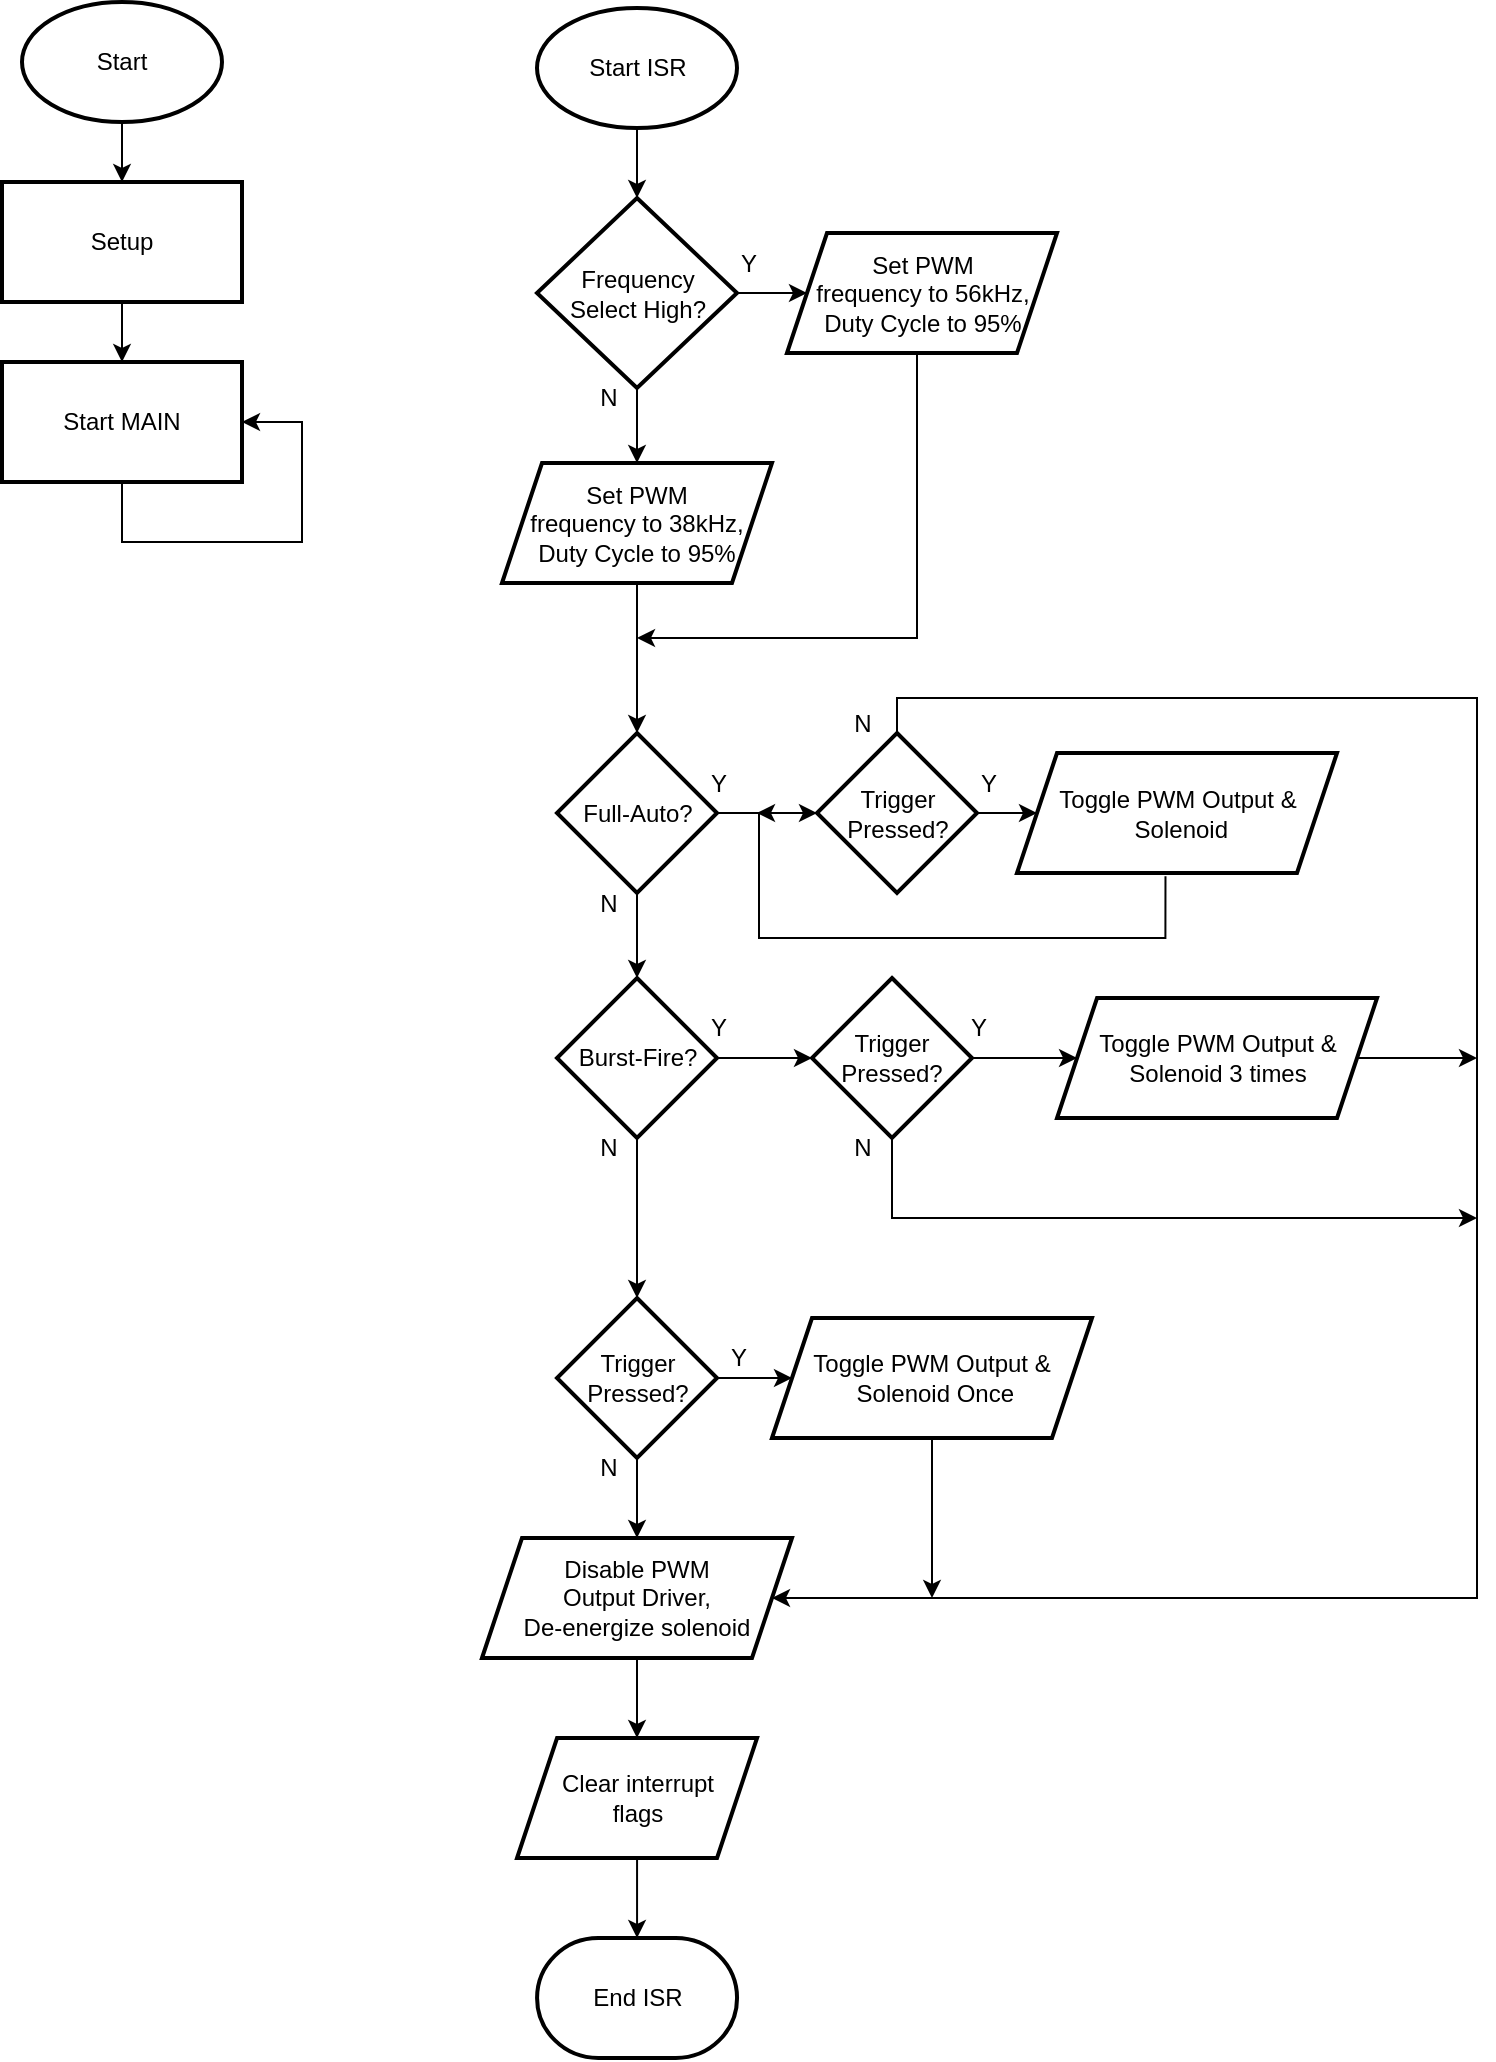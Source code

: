 <mxfile version="25.0.3">
  <diagram name="Page-1" id="4b6Hf6bp0aui97SbbCGH">
    <mxGraphModel grid="1" page="1" gridSize="10" guides="1" tooltips="1" connect="1" arrows="1" fold="1" pageScale="1" pageWidth="850" pageHeight="1100" math="0" shadow="0">
      <root>
        <mxCell id="0" />
        <mxCell id="1" parent="0" />
        <mxCell id="UbgbNVWz8KxydePqNQiI-3" value="" style="edgeStyle=orthogonalEdgeStyle;rounded=0;orthogonalLoop=1;jettySize=auto;html=1;" edge="1" parent="1" source="UbgbNVWz8KxydePqNQiI-1" target="UbgbNVWz8KxydePqNQiI-2">
          <mxGeometry relative="1" as="geometry" />
        </mxCell>
        <mxCell id="UbgbNVWz8KxydePqNQiI-1" value="Start" style="strokeWidth=2;html=1;shape=mxgraph.flowchart.start_1;whiteSpace=wrap;" vertex="1" parent="1">
          <mxGeometry x="-810" y="35" width="100" height="60" as="geometry" />
        </mxCell>
        <mxCell id="UbgbNVWz8KxydePqNQiI-5" value="" style="edgeStyle=orthogonalEdgeStyle;rounded=0;orthogonalLoop=1;jettySize=auto;html=1;" edge="1" parent="1" source="UbgbNVWz8KxydePqNQiI-2" target="UbgbNVWz8KxydePqNQiI-4">
          <mxGeometry relative="1" as="geometry" />
        </mxCell>
        <mxCell id="UbgbNVWz8KxydePqNQiI-2" value="Setup" style="whiteSpace=wrap;html=1;strokeWidth=2;" vertex="1" parent="1">
          <mxGeometry x="-820" y="125" width="120" height="60" as="geometry" />
        </mxCell>
        <mxCell id="UbgbNVWz8KxydePqNQiI-6" style="edgeStyle=orthogonalEdgeStyle;rounded=0;orthogonalLoop=1;jettySize=auto;html=1;entryX=1;entryY=0.5;entryDx=0;entryDy=0;" edge="1" parent="1" source="UbgbNVWz8KxydePqNQiI-4" target="UbgbNVWz8KxydePqNQiI-4">
          <mxGeometry relative="1" as="geometry">
            <mxPoint x="-670" y="205" as="targetPoint" />
            <Array as="points">
              <mxPoint x="-760" y="305" />
              <mxPoint x="-670" y="305" />
              <mxPoint x="-670" y="245" />
            </Array>
          </mxGeometry>
        </mxCell>
        <mxCell id="UbgbNVWz8KxydePqNQiI-4" value="Start MAIN" style="whiteSpace=wrap;html=1;strokeWidth=2;" vertex="1" parent="1">
          <mxGeometry x="-820" y="215" width="120" height="60" as="geometry" />
        </mxCell>
        <mxCell id="UbgbNVWz8KxydePqNQiI-9" value="" style="edgeStyle=orthogonalEdgeStyle;rounded=0;orthogonalLoop=1;jettySize=auto;html=1;" edge="1" parent="1" source="UbgbNVWz8KxydePqNQiI-7" target="UbgbNVWz8KxydePqNQiI-8">
          <mxGeometry relative="1" as="geometry" />
        </mxCell>
        <mxCell id="UbgbNVWz8KxydePqNQiI-7" value="Start ISR" style="strokeWidth=2;html=1;shape=mxgraph.flowchart.start_1;whiteSpace=wrap;" vertex="1" parent="1">
          <mxGeometry x="-552.5" y="38" width="100" height="60" as="geometry" />
        </mxCell>
        <mxCell id="UbgbNVWz8KxydePqNQiI-11" value="" style="edgeStyle=orthogonalEdgeStyle;rounded=0;orthogonalLoop=1;jettySize=auto;html=1;" edge="1" parent="1" source="UbgbNVWz8KxydePqNQiI-8" target="UbgbNVWz8KxydePqNQiI-10">
          <mxGeometry relative="1" as="geometry" />
        </mxCell>
        <mxCell id="UbgbNVWz8KxydePqNQiI-13" value="" style="edgeStyle=orthogonalEdgeStyle;rounded=0;orthogonalLoop=1;jettySize=auto;html=1;" edge="1" parent="1" source="UbgbNVWz8KxydePqNQiI-8" target="UbgbNVWz8KxydePqNQiI-12">
          <mxGeometry relative="1" as="geometry" />
        </mxCell>
        <mxCell id="UbgbNVWz8KxydePqNQiI-8" value="Frequency&lt;div&gt;Select High?&lt;/div&gt;" style="rhombus;whiteSpace=wrap;html=1;strokeWidth=2;" vertex="1" parent="1">
          <mxGeometry x="-552.5" y="133" width="100" height="95" as="geometry" />
        </mxCell>
        <mxCell id="UbgbNVWz8KxydePqNQiI-17" value="" style="edgeStyle=orthogonalEdgeStyle;rounded=0;orthogonalLoop=1;jettySize=auto;html=1;exitX=0.5;exitY=1;exitDx=0;exitDy=0;" edge="1" parent="1" source="UbgbNVWz8KxydePqNQiI-10" target="UbgbNVWz8KxydePqNQiI-16">
          <mxGeometry relative="1" as="geometry">
            <mxPoint x="-502.5" y="370.5" as="sourcePoint" />
          </mxGeometry>
        </mxCell>
        <mxCell id="UbgbNVWz8KxydePqNQiI-10" value="Set PWM&lt;div&gt;frequency to 38kHz,&lt;/div&gt;&lt;div&gt;Duty Cycle to 95%&lt;/div&gt;" style="shape=parallelogram;perimeter=parallelogramPerimeter;whiteSpace=wrap;html=1;fixedSize=1;strokeWidth=2;" vertex="1" parent="1">
          <mxGeometry x="-570" y="265.5" width="135" height="60" as="geometry" />
        </mxCell>
        <mxCell id="detruE3mqIv80y11Yhen-1" style="edgeStyle=orthogonalEdgeStyle;rounded=0;orthogonalLoop=1;jettySize=auto;html=1;" edge="1" parent="1" source="UbgbNVWz8KxydePqNQiI-12">
          <mxGeometry relative="1" as="geometry">
            <mxPoint x="-502.5" y="353" as="targetPoint" />
            <Array as="points">
              <mxPoint x="-362.5" y="353" />
              <mxPoint x="-502.5" y="353" />
            </Array>
          </mxGeometry>
        </mxCell>
        <mxCell id="UbgbNVWz8KxydePqNQiI-12" value="Set PWM&lt;div&gt;frequency to 56kHz,&lt;/div&gt;&lt;div&gt;Duty Cycle to 95%&lt;/div&gt;" style="shape=parallelogram;perimeter=parallelogramPerimeter;whiteSpace=wrap;html=1;fixedSize=1;strokeWidth=2;" vertex="1" parent="1">
          <mxGeometry x="-427.5" y="150.5" width="135" height="60" as="geometry" />
        </mxCell>
        <mxCell id="UbgbNVWz8KxydePqNQiI-14" value="N" style="text;html=1;align=center;verticalAlign=middle;resizable=0;points=[];autosize=1;strokeColor=none;fillColor=none;" vertex="1" parent="1">
          <mxGeometry x="-532.5" y="218" width="30" height="30" as="geometry" />
        </mxCell>
        <mxCell id="UbgbNVWz8KxydePqNQiI-15" value="Y" style="text;html=1;align=center;verticalAlign=middle;resizable=0;points=[];autosize=1;strokeColor=none;fillColor=none;" vertex="1" parent="1">
          <mxGeometry x="-462.5" y="150.5" width="30" height="30" as="geometry" />
        </mxCell>
        <mxCell id="UbgbNVWz8KxydePqNQiI-19" value="" style="edgeStyle=orthogonalEdgeStyle;rounded=0;orthogonalLoop=1;jettySize=auto;html=1;" edge="1" parent="1" source="UbgbNVWz8KxydePqNQiI-16" target="UbgbNVWz8KxydePqNQiI-18">
          <mxGeometry relative="1" as="geometry" />
        </mxCell>
        <mxCell id="UbgbNVWz8KxydePqNQiI-45" value="" style="edgeStyle=orthogonalEdgeStyle;rounded=0;orthogonalLoop=1;jettySize=auto;html=1;" edge="1" parent="1" source="UbgbNVWz8KxydePqNQiI-16" target="UbgbNVWz8KxydePqNQiI-44">
          <mxGeometry relative="1" as="geometry" />
        </mxCell>
        <mxCell id="UbgbNVWz8KxydePqNQiI-16" value="Full-Auto?" style="rhombus;whiteSpace=wrap;html=1;strokeWidth=2;" vertex="1" parent="1">
          <mxGeometry x="-542.5" y="400.5" width="80" height="80" as="geometry" />
        </mxCell>
        <mxCell id="detruE3mqIv80y11Yhen-4" style="edgeStyle=orthogonalEdgeStyle;rounded=0;orthogonalLoop=1;jettySize=auto;html=1;entryX=0;entryY=0.5;entryDx=0;entryDy=0;" edge="1" parent="1" source="UbgbNVWz8KxydePqNQiI-18" target="UbgbNVWz8KxydePqNQiI-24">
          <mxGeometry relative="1" as="geometry" />
        </mxCell>
        <mxCell id="detruE3mqIv80y11Yhen-15" style="edgeStyle=orthogonalEdgeStyle;rounded=0;orthogonalLoop=1;jettySize=auto;html=1;entryX=1;entryY=0.5;entryDx=0;entryDy=0;" edge="1" parent="1" source="UbgbNVWz8KxydePqNQiI-18" target="UbgbNVWz8KxydePqNQiI-124">
          <mxGeometry relative="1" as="geometry">
            <Array as="points">
              <mxPoint x="-372.5" y="383" />
              <mxPoint x="-82.5" y="383" />
              <mxPoint x="-82.5" y="833" />
            </Array>
          </mxGeometry>
        </mxCell>
        <mxCell id="UbgbNVWz8KxydePqNQiI-18" value="Trigger&lt;div&gt;Pressed?&lt;/div&gt;" style="rhombus;whiteSpace=wrap;html=1;strokeWidth=2;" vertex="1" parent="1">
          <mxGeometry x="-412.5" y="400.5" width="80" height="80" as="geometry" />
        </mxCell>
        <mxCell id="detruE3mqIv80y11Yhen-3" style="edgeStyle=orthogonalEdgeStyle;rounded=0;orthogonalLoop=1;jettySize=auto;html=1;exitX=0.464;exitY=1.027;exitDx=0;exitDy=0;exitPerimeter=0;" edge="1" parent="1" source="UbgbNVWz8KxydePqNQiI-24">
          <mxGeometry relative="1" as="geometry">
            <mxPoint x="-442.5" y="440.5" as="targetPoint" />
            <Array as="points">
              <mxPoint x="-238.5" y="503" />
              <mxPoint x="-441.5" y="503" />
              <mxPoint x="-441.5" y="441" />
            </Array>
          </mxGeometry>
        </mxCell>
        <mxCell id="UbgbNVWz8KxydePqNQiI-24" value="Toggle PWM Output &amp;amp;&lt;div&gt;&amp;nbsp;Solenoid&lt;/div&gt;" style="shape=parallelogram;perimeter=parallelogramPerimeter;whiteSpace=wrap;html=1;fixedSize=1;strokeWidth=2;" vertex="1" parent="1">
          <mxGeometry x="-312.5" y="410.5" width="160" height="60" as="geometry" />
        </mxCell>
        <mxCell id="UbgbNVWz8KxydePqNQiI-35" value="Y" style="text;html=1;align=center;verticalAlign=middle;resizable=0;points=[];autosize=1;strokeColor=none;fillColor=none;" vertex="1" parent="1">
          <mxGeometry x="-342.5" y="410.5" width="30" height="30" as="geometry" />
        </mxCell>
        <mxCell id="UbgbNVWz8KxydePqNQiI-36" value="Y" style="text;html=1;align=center;verticalAlign=middle;resizable=0;points=[];autosize=1;strokeColor=none;fillColor=none;" vertex="1" parent="1">
          <mxGeometry x="-477.5" y="410.5" width="30" height="30" as="geometry" />
        </mxCell>
        <mxCell id="UbgbNVWz8KxydePqNQiI-43" value="N" style="text;html=1;align=center;verticalAlign=middle;resizable=0;points=[];autosize=1;strokeColor=none;fillColor=none;" vertex="1" parent="1">
          <mxGeometry x="-405" y="380.5" width="30" height="30" as="geometry" />
        </mxCell>
        <mxCell id="UbgbNVWz8KxydePqNQiI-109" value="" style="edgeStyle=orthogonalEdgeStyle;rounded=0;orthogonalLoop=1;jettySize=auto;html=1;entryX=0.5;entryY=0;entryDx=0;entryDy=0;" edge="1" parent="1" source="UbgbNVWz8KxydePqNQiI-44" target="UbgbNVWz8KxydePqNQiI-108">
          <mxGeometry relative="1" as="geometry" />
        </mxCell>
        <mxCell id="detruE3mqIv80y11Yhen-12" style="edgeStyle=orthogonalEdgeStyle;rounded=0;orthogonalLoop=1;jettySize=auto;html=1;entryX=0;entryY=0.5;entryDx=0;entryDy=0;exitX=1;exitY=0.5;exitDx=0;exitDy=0;" edge="1" parent="1" source="UbgbNVWz8KxydePqNQiI-44" target="UbgbNVWz8KxydePqNQiI-46">
          <mxGeometry relative="1" as="geometry">
            <mxPoint x="-460.0" y="553" as="sourcePoint" />
          </mxGeometry>
        </mxCell>
        <mxCell id="UbgbNVWz8KxydePqNQiI-44" value="Burst-Fire?" style="rhombus;whiteSpace=wrap;html=1;strokeWidth=2;" vertex="1" parent="1">
          <mxGeometry x="-542.5" y="523" width="80" height="80" as="geometry" />
        </mxCell>
        <mxCell id="detruE3mqIv80y11Yhen-7" style="edgeStyle=orthogonalEdgeStyle;rounded=0;orthogonalLoop=1;jettySize=auto;html=1;" edge="1" parent="1" source="UbgbNVWz8KxydePqNQiI-46">
          <mxGeometry relative="1" as="geometry">
            <mxPoint x="-82.5" y="643" as="targetPoint" />
            <Array as="points">
              <mxPoint x="-374.5" y="643" />
            </Array>
          </mxGeometry>
        </mxCell>
        <mxCell id="detruE3mqIv80y11Yhen-11" style="edgeStyle=orthogonalEdgeStyle;rounded=0;orthogonalLoop=1;jettySize=auto;html=1;entryX=0;entryY=0.5;entryDx=0;entryDy=0;" edge="1" parent="1" source="UbgbNVWz8KxydePqNQiI-46" target="detruE3mqIv80y11Yhen-8">
          <mxGeometry relative="1" as="geometry" />
        </mxCell>
        <mxCell id="UbgbNVWz8KxydePqNQiI-46" value="Trigger&lt;div&gt;Pressed?&lt;/div&gt;" style="rhombus;whiteSpace=wrap;html=1;strokeWidth=2;" vertex="1" parent="1">
          <mxGeometry x="-415" y="523" width="80" height="80" as="geometry" />
        </mxCell>
        <mxCell id="UbgbNVWz8KxydePqNQiI-113" value="" style="edgeStyle=orthogonalEdgeStyle;rounded=0;orthogonalLoop=1;jettySize=auto;html=1;entryX=0;entryY=0.5;entryDx=0;entryDy=0;" edge="1" parent="1" source="UbgbNVWz8KxydePqNQiI-108" target="detruE3mqIv80y11Yhen-14">
          <mxGeometry relative="1" as="geometry">
            <mxPoint x="-427.5" y="723.0" as="targetPoint" />
          </mxGeometry>
        </mxCell>
        <mxCell id="UbgbNVWz8KxydePqNQiI-108" value="Trigger&lt;div&gt;Pressed?&lt;/div&gt;" style="rhombus;whiteSpace=wrap;html=1;strokeWidth=2;" vertex="1" parent="1">
          <mxGeometry x="-542.5" y="683" width="80" height="80" as="geometry" />
        </mxCell>
        <mxCell id="UbgbNVWz8KxydePqNQiI-131" value="" style="edgeStyle=orthogonalEdgeStyle;rounded=0;orthogonalLoop=1;jettySize=auto;html=1;" edge="1" parent="1" source="UbgbNVWz8KxydePqNQiI-124" target="UbgbNVWz8KxydePqNQiI-130">
          <mxGeometry relative="1" as="geometry" />
        </mxCell>
        <mxCell id="UbgbNVWz8KxydePqNQiI-124" value="Disable PWM&lt;div&gt;Output Driver,&lt;div&gt;De-energize solenoid&lt;/div&gt;&lt;/div&gt;" style="shape=parallelogram;perimeter=parallelogramPerimeter;whiteSpace=wrap;html=1;fixedSize=1;strokeWidth=2;" vertex="1" parent="1">
          <mxGeometry x="-580" y="803" width="155" height="60" as="geometry" />
        </mxCell>
        <mxCell id="UbgbNVWz8KxydePqNQiI-134" value="" style="edgeStyle=orthogonalEdgeStyle;rounded=0;orthogonalLoop=1;jettySize=auto;html=1;" edge="1" parent="1" source="UbgbNVWz8KxydePqNQiI-130" target="UbgbNVWz8KxydePqNQiI-133">
          <mxGeometry relative="1" as="geometry" />
        </mxCell>
        <mxCell id="UbgbNVWz8KxydePqNQiI-130" value="Clear interrupt&lt;div&gt;flags&lt;/div&gt;" style="shape=parallelogram;perimeter=parallelogramPerimeter;whiteSpace=wrap;html=1;fixedSize=1;strokeWidth=2;" vertex="1" parent="1">
          <mxGeometry x="-562.47" y="903" width="120" height="60" as="geometry" />
        </mxCell>
        <mxCell id="UbgbNVWz8KxydePqNQiI-133" value="End ISR" style="strokeWidth=2;html=1;shape=mxgraph.flowchart.terminator;whiteSpace=wrap;" vertex="1" parent="1">
          <mxGeometry x="-552.47" y="1003" width="100" height="60" as="geometry" />
        </mxCell>
        <mxCell id="UbgbNVWz8KxydePqNQiI-136" value="Y" style="text;html=1;align=center;verticalAlign=middle;resizable=0;points=[];autosize=1;strokeColor=none;fillColor=none;" vertex="1" parent="1">
          <mxGeometry x="-467.5" y="698" width="30" height="30" as="geometry" />
        </mxCell>
        <mxCell id="UbgbNVWz8KxydePqNQiI-137" value="N" style="text;html=1;align=center;verticalAlign=middle;resizable=0;points=[];autosize=1;strokeColor=none;fillColor=none;" vertex="1" parent="1">
          <mxGeometry x="-532.5" y="753" width="30" height="30" as="geometry" />
        </mxCell>
        <mxCell id="UbgbNVWz8KxydePqNQiI-139" value="N" style="text;html=1;align=center;verticalAlign=middle;resizable=0;points=[];autosize=1;strokeColor=none;fillColor=none;" vertex="1" parent="1">
          <mxGeometry x="-405" y="593" width="30" height="30" as="geometry" />
        </mxCell>
        <mxCell id="UbgbNVWz8KxydePqNQiI-142" value="N" style="text;html=1;align=center;verticalAlign=middle;resizable=0;points=[];autosize=1;strokeColor=none;fillColor=none;" vertex="1" parent="1">
          <mxGeometry x="-532.5" y="593" width="30" height="30" as="geometry" />
        </mxCell>
        <mxCell id="UbgbNVWz8KxydePqNQiI-143" value="N" style="text;html=1;align=center;verticalAlign=middle;resizable=0;points=[];autosize=1;strokeColor=none;fillColor=none;" vertex="1" parent="1">
          <mxGeometry x="-532.5" y="470.5" width="30" height="30" as="geometry" />
        </mxCell>
        <mxCell id="UbgbNVWz8KxydePqNQiI-145" value="Y" style="text;html=1;align=center;verticalAlign=middle;resizable=0;points=[];autosize=1;strokeColor=none;fillColor=none;" vertex="1" parent="1">
          <mxGeometry x="-347.5" y="533" width="30" height="30" as="geometry" />
        </mxCell>
        <mxCell id="UbgbNVWz8KxydePqNQiI-146" value="Y" style="text;html=1;align=center;verticalAlign=middle;resizable=0;points=[];autosize=1;strokeColor=none;fillColor=none;" vertex="1" parent="1">
          <mxGeometry x="-477.5" y="533" width="30" height="30" as="geometry" />
        </mxCell>
        <mxCell id="detruE3mqIv80y11Yhen-13" style="edgeStyle=orthogonalEdgeStyle;rounded=0;orthogonalLoop=1;jettySize=auto;html=1;" edge="1" parent="1" source="detruE3mqIv80y11Yhen-8">
          <mxGeometry relative="1" as="geometry">
            <mxPoint x="-82.5" y="563" as="targetPoint" />
          </mxGeometry>
        </mxCell>
        <mxCell id="detruE3mqIv80y11Yhen-8" value="Toggle PWM Output &amp;amp; Solenoid 3 times" style="shape=parallelogram;perimeter=parallelogramPerimeter;whiteSpace=wrap;html=1;fixedSize=1;strokeWidth=2;" vertex="1" parent="1">
          <mxGeometry x="-292.47" y="533" width="160" height="60" as="geometry" />
        </mxCell>
        <mxCell id="detruE3mqIv80y11Yhen-17" style="edgeStyle=orthogonalEdgeStyle;rounded=0;orthogonalLoop=1;jettySize=auto;html=1;" edge="1" parent="1" source="detruE3mqIv80y11Yhen-14">
          <mxGeometry relative="1" as="geometry">
            <mxPoint x="-355" y="833" as="targetPoint" />
          </mxGeometry>
        </mxCell>
        <mxCell id="detruE3mqIv80y11Yhen-14" value="Toggle PWM Output &amp;amp;&lt;div&gt;&amp;nbsp;Solenoid Once&lt;/div&gt;" style="shape=parallelogram;perimeter=parallelogramPerimeter;whiteSpace=wrap;html=1;fixedSize=1;strokeWidth=2;" vertex="1" parent="1">
          <mxGeometry x="-435" y="693" width="160" height="60" as="geometry" />
        </mxCell>
        <mxCell id="detruE3mqIv80y11Yhen-16" style="edgeStyle=orthogonalEdgeStyle;rounded=0;orthogonalLoop=1;jettySize=auto;html=1;entryX=0.5;entryY=0;entryDx=0;entryDy=0;" edge="1" parent="1" source="UbgbNVWz8KxydePqNQiI-108" target="UbgbNVWz8KxydePqNQiI-124">
          <mxGeometry relative="1" as="geometry" />
        </mxCell>
      </root>
    </mxGraphModel>
  </diagram>
</mxfile>
